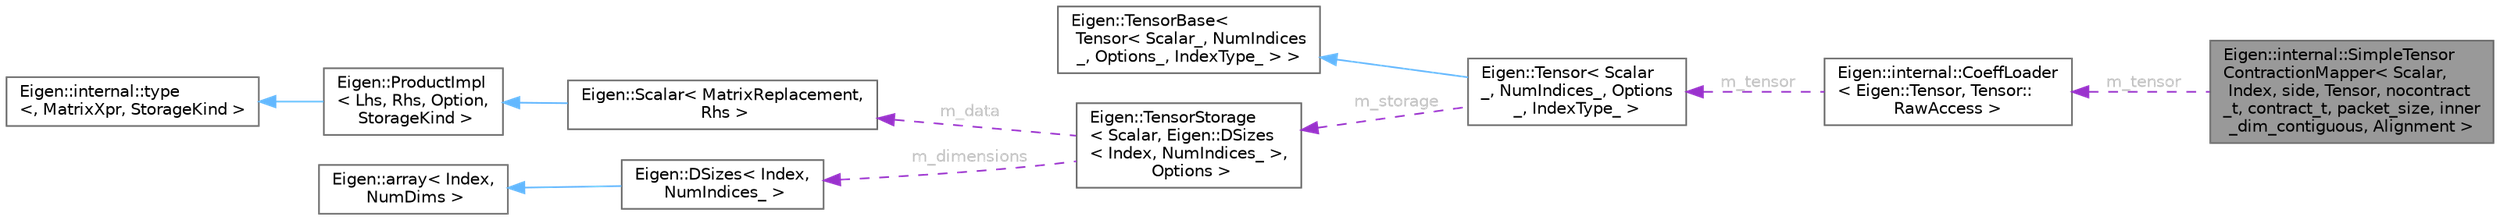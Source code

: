 digraph "Eigen::internal::SimpleTensorContractionMapper&lt; Scalar, Index, side, Tensor, nocontract_t, contract_t, packet_size, inner_dim_contiguous, Alignment &gt;"
{
 // LATEX_PDF_SIZE
  bgcolor="transparent";
  edge [fontname=Helvetica,fontsize=10,labelfontname=Helvetica,labelfontsize=10];
  node [fontname=Helvetica,fontsize=10,shape=box,height=0.2,width=0.4];
  rankdir="LR";
  Node1 [id="Node000001",label="Eigen::internal::SimpleTensor\lContractionMapper\< Scalar,\l Index, side, Tensor, nocontract\l_t, contract_t, packet_size, inner\l_dim_contiguous, Alignment \>",height=0.2,width=0.4,color="gray40", fillcolor="grey60", style="filled", fontcolor="black",tooltip=" "];
  Node2 -> Node1 [id="edge10_Node000001_Node000002",dir="back",color="darkorchid3",style="dashed",tooltip=" ",label=" m_tensor",fontcolor="grey" ];
  Node2 [id="Node000002",label="Eigen::internal::CoeffLoader\l\< Eigen::Tensor, Tensor::\lRawAccess \>",height=0.2,width=0.4,color="gray40", fillcolor="white", style="filled",URL="$struct_eigen_1_1internal_1_1_coeff_loader.html",tooltip=" "];
  Node3 -> Node2 [id="edge11_Node000002_Node000003",dir="back",color="darkorchid3",style="dashed",tooltip=" ",label=" m_tensor",fontcolor="grey" ];
  Node3 [id="Node000003",label="Eigen::Tensor\< Scalar\l_, NumIndices_, Options\l_, IndexType_ \>",height=0.2,width=0.4,color="gray40", fillcolor="white", style="filled",URL="$class_eigen_1_1_tensor.html",tooltip="The tensor class."];
  Node4 -> Node3 [id="edge12_Node000003_Node000004",dir="back",color="steelblue1",style="solid",tooltip=" "];
  Node4 [id="Node000004",label="Eigen::TensorBase\<\l Tensor\< Scalar_, NumIndices\l_, Options_, IndexType_ \> \>",height=0.2,width=0.4,color="gray40", fillcolor="white", style="filled",URL="$class_eigen_1_1_tensor_base.html",tooltip=" "];
  Node5 -> Node3 [id="edge13_Node000003_Node000005",dir="back",color="darkorchid3",style="dashed",tooltip=" ",label=" m_storage",fontcolor="grey" ];
  Node5 [id="Node000005",label="Eigen::TensorStorage\l\< Scalar, Eigen::DSizes\l\< Index, NumIndices_ \>,\l Options \>",height=0.2,width=0.4,color="gray40", fillcolor="white", style="filled",URL="$class_eigen_1_1_tensor_storage.html",tooltip=" "];
  Node6 -> Node5 [id="edge14_Node000005_Node000006",dir="back",color="darkorchid3",style="dashed",tooltip=" ",label=" m_data",fontcolor="grey" ];
  Node6 [id="Node000006",label="Eigen::Scalar\< MatrixReplacement,\l Rhs \>",height=0.2,width=0.4,color="gray40", fillcolor="white", style="filled",URL="$class_eigen_1_1_product.html",tooltip=" "];
  Node7 -> Node6 [id="edge15_Node000006_Node000007",dir="back",color="steelblue1",style="solid",tooltip=" "];
  Node7 [id="Node000007",label="Eigen::ProductImpl\l\< Lhs, Rhs, Option,\l StorageKind \>",height=0.2,width=0.4,color="gray40", fillcolor="white", style="filled",URL="$class_eigen_1_1_product_impl.html",tooltip=" "];
  Node8 -> Node7 [id="edge16_Node000007_Node000008",dir="back",color="steelblue1",style="solid",tooltip=" "];
  Node8 [id="Node000008",label="Eigen::internal::type\l\<, MatrixXpr, StorageKind \>",height=0.2,width=0.4,color="gray40", fillcolor="white", style="filled",URL="$struct_eigen_1_1internal_1_1generic__xpr__base.html",tooltip=" "];
  Node9 -> Node5 [id="edge17_Node000005_Node000009",dir="back",color="darkorchid3",style="dashed",tooltip=" ",label=" m_dimensions",fontcolor="grey" ];
  Node9 [id="Node000009",label="Eigen::DSizes\< Index,\l NumIndices_ \>",height=0.2,width=0.4,color="gray40", fillcolor="white", style="filled",URL="$struct_eigen_1_1_d_sizes.html",tooltip=" "];
  Node10 -> Node9 [id="edge18_Node000009_Node000010",dir="back",color="steelblue1",style="solid",tooltip=" "];
  Node10 [id="Node000010",label="Eigen::array\< Index,\l NumDims \>",height=0.2,width=0.4,color="gray40", fillcolor="white", style="filled",URL="$class_eigen_1_1array.html",tooltip=" "];
}
